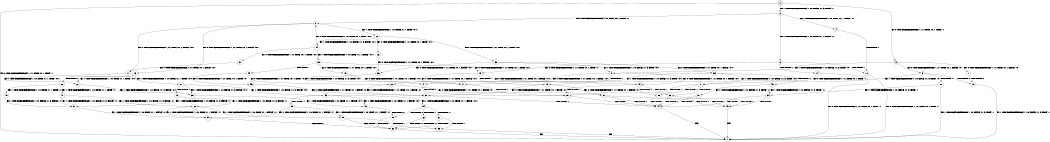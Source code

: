 digraph BCG {
size = "7, 10.5";
center = TRUE;
node [shape = circle];
0 [peripheries = 2];
0 -> 1 [label = "EX !0 !ATOMIC_EXCH_BRANCH (1, +1, TRUE, +0, 1, TRUE) !::"];
0 -> 2 [label = "EX !1 !ATOMIC_EXCH_BRANCH (1, +0, FALSE, +1, 3, FALSE) !::"];
0 -> 3 [label = "EX !0 !ATOMIC_EXCH_BRANCH (1, +1, TRUE, +0, 1, TRUE) !::"];
2 -> 4 [label = "EX !1 !ATOMIC_EXCH_BRANCH (1, +0, TRUE, +1, 1, FALSE) !:1:"];
2 -> 5 [label = "EX !0 !ATOMIC_EXCH_BRANCH (1, +1, TRUE, +0, 1, TRUE) !:1:"];
2 -> 6 [label = "EX !1 !ATOMIC_EXCH_BRANCH (1, +0, TRUE, +1, 1, FALSE) !:1:"];
3 -> 7 [label = "EX !0 !ATOMIC_EXCH_BRANCH (1, +1, TRUE, +0, 1, FALSE) !:0:"];
3 -> 8 [label = "EX !1 !ATOMIC_EXCH_BRANCH (1, +0, FALSE, +1, 3, TRUE) !:0:"];
3 -> 9 [label = "EX !0 !ATOMIC_EXCH_BRANCH (1, +1, TRUE, +0, 1, FALSE) !:0:"];
4 -> 10 [label = "TERMINATE !1"];
5 -> 11 [label = "EX !0 !ATOMIC_EXCH_BRANCH (1, +1, TRUE, +0, 1, FALSE) !:0:1:"];
5 -> 12 [label = "EX !1 !ATOMIC_EXCH_BRANCH (1, +0, TRUE, +1, 1, TRUE) !:0:1:"];
5 -> 13 [label = "EX !0 !ATOMIC_EXCH_BRANCH (1, +1, TRUE, +0, 1, FALSE) !:0:1:"];
6 -> 10 [label = "TERMINATE !1"];
6 -> 14 [label = "TERMINATE !1"];
6 -> 15 [label = "EX !0 !ATOMIC_EXCH_BRANCH (1, +1, TRUE, +0, 1, TRUE) !:1:"];
7 -> 16 [label = "TERMINATE !0"];
8 -> 17 [label = "EX !0 !ATOMIC_EXCH_BRANCH (1, +1, TRUE, +0, 1, FALSE) !:0:1:"];
8 -> 18 [label = "TERMINATE !1"];
8 -> 19 [label = "EX !0 !ATOMIC_EXCH_BRANCH (1, +1, TRUE, +0, 1, FALSE) !:0:1:"];
9 -> 16 [label = "TERMINATE !0"];
9 -> 20 [label = "TERMINATE !0"];
9 -> 21 [label = "EX !1 !ATOMIC_EXCH_BRANCH (1, +0, FALSE, +1, 3, TRUE) !:0:"];
10 -> 1 [label = "EX !0 !ATOMIC_EXCH_BRANCH (1, +1, TRUE, +0, 1, TRUE) !::"];
11 -> 22 [label = "EX !1 !ATOMIC_EXCH_BRANCH (1, +0, TRUE, +1, 1, TRUE) !:0:1:"];
12 -> 23 [label = "EX !0 !ATOMIC_EXCH_BRANCH (1, +1, TRUE, +0, 1, TRUE) !:0:1:"];
12 -> 24 [label = "EX !1 !ATOMIC_EXCH_BRANCH (1, +0, FALSE, +1, 3, FALSE) !:0:1:"];
12 -> 25 [label = "EX !0 !ATOMIC_EXCH_BRANCH (1, +1, TRUE, +0, 1, TRUE) !:0:1:"];
13 -> 22 [label = "EX !1 !ATOMIC_EXCH_BRANCH (1, +0, TRUE, +1, 1, TRUE) !:0:1:"];
13 -> 26 [label = "TERMINATE !0"];
13 -> 27 [label = "EX !1 !ATOMIC_EXCH_BRANCH (1, +0, TRUE, +1, 1, TRUE) !:0:1:"];
14 -> 1 [label = "EX !0 !ATOMIC_EXCH_BRANCH (1, +1, TRUE, +0, 1, TRUE) !::"];
14 -> 28 [label = "EX !0 !ATOMIC_EXCH_BRANCH (1, +1, TRUE, +0, 1, TRUE) !::"];
15 -> 17 [label = "EX !0 !ATOMIC_EXCH_BRANCH (1, +1, TRUE, +0, 1, FALSE) !:0:1:"];
15 -> 18 [label = "TERMINATE !1"];
15 -> 19 [label = "EX !0 !ATOMIC_EXCH_BRANCH (1, +1, TRUE, +0, 1, FALSE) !:0:1:"];
16 -> 1 [label = "EX !1 !ATOMIC_EXCH_BRANCH (1, +0, FALSE, +1, 3, TRUE) !::"];
17 -> 29 [label = "TERMINATE !0"];
18 -> 30 [label = "EX !0 !ATOMIC_EXCH_BRANCH (1, +1, TRUE, +0, 1, FALSE) !:0:"];
18 -> 31 [label = "EX !0 !ATOMIC_EXCH_BRANCH (1, +1, TRUE, +0, 1, FALSE) !:0:"];
19 -> 29 [label = "TERMINATE !0"];
19 -> 32 [label = "TERMINATE !1"];
19 -> 33 [label = "TERMINATE !0"];
20 -> 1 [label = "EX !1 !ATOMIC_EXCH_BRANCH (1, +0, FALSE, +1, 3, TRUE) !::"];
20 -> 34 [label = "EX !1 !ATOMIC_EXCH_BRANCH (1, +0, FALSE, +1, 3, TRUE) !::"];
21 -> 29 [label = "TERMINATE !0"];
21 -> 32 [label = "TERMINATE !1"];
21 -> 33 [label = "TERMINATE !0"];
22 -> 35 [label = "EX !1 !ATOMIC_EXCH_BRANCH (1, +0, FALSE, +1, 3, FALSE) !:0:1:"];
23 -> 36 [label = "EX !0 !ATOMIC_EXCH_BRANCH (1, +1, TRUE, +0, 1, FALSE) !:0:1:"];
24 -> 37 [label = "EX !0 !ATOMIC_EXCH_BRANCH (1, +1, TRUE, +0, 1, TRUE) !:0:1:"];
24 -> 38 [label = "EX !1 !ATOMIC_EXCH_BRANCH (1, +0, TRUE, +1, 1, FALSE) !:0:1:"];
24 -> 5 [label = "EX !0 !ATOMIC_EXCH_BRANCH (1, +1, TRUE, +0, 1, TRUE) !:0:1:"];
25 -> 36 [label = "EX !0 !ATOMIC_EXCH_BRANCH (1, +1, TRUE, +0, 1, FALSE) !:0:1:"];
25 -> 8 [label = "EX !1 !ATOMIC_EXCH_BRANCH (1, +0, FALSE, +1, 3, TRUE) !:0:1:"];
25 -> 39 [label = "EX !0 !ATOMIC_EXCH_BRANCH (1, +1, TRUE, +0, 1, FALSE) !:0:1:"];
26 -> 40 [label = "EX !1 !ATOMIC_EXCH_BRANCH (1, +0, TRUE, +1, 1, TRUE) !:1:"];
26 -> 41 [label = "EX !1 !ATOMIC_EXCH_BRANCH (1, +0, TRUE, +1, 1, TRUE) !:1:"];
27 -> 35 [label = "EX !1 !ATOMIC_EXCH_BRANCH (1, +0, FALSE, +1, 3, FALSE) !:0:1:"];
27 -> 42 [label = "TERMINATE !0"];
27 -> 43 [label = "EX !1 !ATOMIC_EXCH_BRANCH (1, +0, FALSE, +1, 3, FALSE) !:0:1:"];
28 -> 30 [label = "EX !0 !ATOMIC_EXCH_BRANCH (1, +1, TRUE, +0, 1, FALSE) !:0:"];
28 -> 31 [label = "EX !0 !ATOMIC_EXCH_BRANCH (1, +1, TRUE, +0, 1, FALSE) !:0:"];
29 -> 44 [label = "TERMINATE !1"];
30 -> 44 [label = "TERMINATE !0"];
31 -> 44 [label = "TERMINATE !0"];
31 -> 45 [label = "TERMINATE !0"];
32 -> 44 [label = "TERMINATE !0"];
32 -> 45 [label = "TERMINATE !0"];
33 -> 44 [label = "TERMINATE !1"];
33 -> 45 [label = "TERMINATE !1"];
34 -> 44 [label = "TERMINATE !1"];
34 -> 45 [label = "TERMINATE !1"];
35 -> 46 [label = "EX !1 !ATOMIC_EXCH_BRANCH (1, +0, TRUE, +1, 1, FALSE) !:0:1:"];
36 -> 47 [label = "EX !1 !ATOMIC_EXCH_BRANCH (1, +0, FALSE, +1, 3, TRUE) !:0:1:"];
37 -> 11 [label = "EX !0 !ATOMIC_EXCH_BRANCH (1, +1, TRUE, +0, 1, FALSE) !:0:1:"];
38 -> 48 [label = "EX !0 !ATOMIC_EXCH_BRANCH (1, +1, TRUE, +0, 1, TRUE) !:0:1:"];
38 -> 49 [label = "TERMINATE !1"];
38 -> 15 [label = "EX !0 !ATOMIC_EXCH_BRANCH (1, +1, TRUE, +0, 1, TRUE) !:0:1:"];
39 -> 47 [label = "EX !1 !ATOMIC_EXCH_BRANCH (1, +0, FALSE, +1, 3, TRUE) !:0:1:"];
39 -> 50 [label = "TERMINATE !0"];
39 -> 21 [label = "EX !1 !ATOMIC_EXCH_BRANCH (1, +0, FALSE, +1, 3, TRUE) !:0:1:"];
40 -> 51 [label = "EX !1 !ATOMIC_EXCH_BRANCH (1, +0, FALSE, +1, 3, FALSE) !:1:"];
41 -> 51 [label = "EX !1 !ATOMIC_EXCH_BRANCH (1, +0, FALSE, +1, 3, FALSE) !:1:"];
41 -> 52 [label = "EX !1 !ATOMIC_EXCH_BRANCH (1, +0, FALSE, +1, 3, FALSE) !:1:"];
42 -> 51 [label = "EX !1 !ATOMIC_EXCH_BRANCH (1, +0, FALSE, +1, 3, FALSE) !:1:"];
42 -> 52 [label = "EX !1 !ATOMIC_EXCH_BRANCH (1, +0, FALSE, +1, 3, FALSE) !:1:"];
43 -> 46 [label = "EX !1 !ATOMIC_EXCH_BRANCH (1, +0, TRUE, +1, 1, FALSE) !:0:1:"];
43 -> 53 [label = "TERMINATE !0"];
43 -> 54 [label = "EX !1 !ATOMIC_EXCH_BRANCH (1, +0, TRUE, +1, 1, FALSE) !:0:1:"];
44 -> 1 [label = "exit"];
45 -> 1 [label = "exit"];
46 -> 55 [label = "TERMINATE !0"];
47 -> 29 [label = "TERMINATE !0"];
48 -> 17 [label = "EX !0 !ATOMIC_EXCH_BRANCH (1, +1, TRUE, +0, 1, FALSE) !:0:1:"];
49 -> 56 [label = "EX !0 !ATOMIC_EXCH_BRANCH (1, +1, TRUE, +0, 1, TRUE) !:0:"];
49 -> 28 [label = "EX !0 !ATOMIC_EXCH_BRANCH (1, +1, TRUE, +0, 1, TRUE) !:0:"];
50 -> 57 [label = "EX !1 !ATOMIC_EXCH_BRANCH (1, +0, FALSE, +1, 3, TRUE) !:1:"];
50 -> 34 [label = "EX !1 !ATOMIC_EXCH_BRANCH (1, +0, FALSE, +1, 3, TRUE) !:1:"];
51 -> 58 [label = "EX !1 !ATOMIC_EXCH_BRANCH (1, +0, TRUE, +1, 1, FALSE) !:1:"];
52 -> 58 [label = "EX !1 !ATOMIC_EXCH_BRANCH (1, +0, TRUE, +1, 1, FALSE) !:1:"];
52 -> 59 [label = "EX !1 !ATOMIC_EXCH_BRANCH (1, +0, TRUE, +1, 1, FALSE) !:1:"];
53 -> 58 [label = "EX !1 !ATOMIC_EXCH_BRANCH (1, +0, TRUE, +1, 1, FALSE) !:1:"];
53 -> 59 [label = "EX !1 !ATOMIC_EXCH_BRANCH (1, +0, TRUE, +1, 1, FALSE) !:1:"];
54 -> 55 [label = "TERMINATE !0"];
54 -> 60 [label = "TERMINATE !1"];
54 -> 61 [label = "TERMINATE !0"];
55 -> 62 [label = "TERMINATE !1"];
56 -> 30 [label = "EX !0 !ATOMIC_EXCH_BRANCH (1, +1, TRUE, +0, 1, FALSE) !:0:"];
57 -> 44 [label = "TERMINATE !1"];
58 -> 62 [label = "TERMINATE !1"];
59 -> 62 [label = "TERMINATE !1"];
59 -> 63 [label = "TERMINATE !1"];
60 -> 62 [label = "TERMINATE !0"];
60 -> 63 [label = "TERMINATE !0"];
61 -> 62 [label = "TERMINATE !1"];
61 -> 63 [label = "TERMINATE !1"];
62 -> 1 [label = "exit"];
63 -> 1 [label = "exit"];
}
